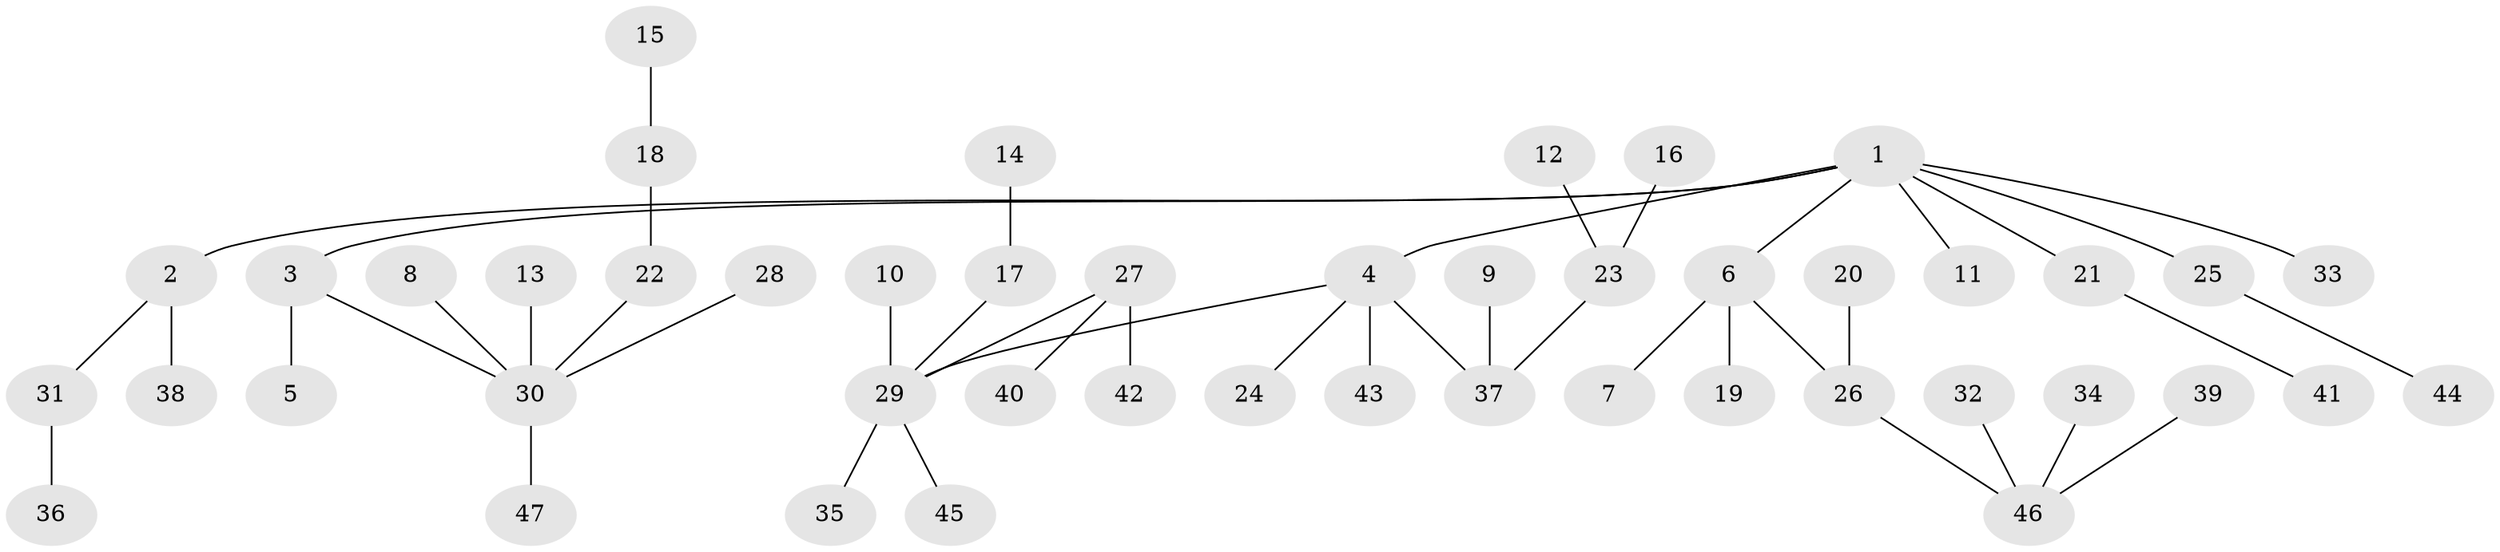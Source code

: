 // original degree distribution, {3: 0.14893617021276595, 7: 0.010638297872340425, 5: 0.0425531914893617, 2: 0.23404255319148937, 1: 0.5, 4: 0.05319148936170213, 6: 0.010638297872340425}
// Generated by graph-tools (version 1.1) at 2025/50/03/09/25 03:50:15]
// undirected, 47 vertices, 46 edges
graph export_dot {
graph [start="1"]
  node [color=gray90,style=filled];
  1;
  2;
  3;
  4;
  5;
  6;
  7;
  8;
  9;
  10;
  11;
  12;
  13;
  14;
  15;
  16;
  17;
  18;
  19;
  20;
  21;
  22;
  23;
  24;
  25;
  26;
  27;
  28;
  29;
  30;
  31;
  32;
  33;
  34;
  35;
  36;
  37;
  38;
  39;
  40;
  41;
  42;
  43;
  44;
  45;
  46;
  47;
  1 -- 2 [weight=1.0];
  1 -- 3 [weight=1.0];
  1 -- 4 [weight=1.0];
  1 -- 6 [weight=1.0];
  1 -- 11 [weight=1.0];
  1 -- 21 [weight=1.0];
  1 -- 25 [weight=1.0];
  1 -- 33 [weight=1.0];
  2 -- 31 [weight=1.0];
  2 -- 38 [weight=1.0];
  3 -- 5 [weight=1.0];
  3 -- 30 [weight=1.0];
  4 -- 24 [weight=1.0];
  4 -- 29 [weight=1.0];
  4 -- 37 [weight=1.0];
  4 -- 43 [weight=1.0];
  6 -- 7 [weight=1.0];
  6 -- 19 [weight=1.0];
  6 -- 26 [weight=1.0];
  8 -- 30 [weight=1.0];
  9 -- 37 [weight=1.0];
  10 -- 29 [weight=1.0];
  12 -- 23 [weight=1.0];
  13 -- 30 [weight=1.0];
  14 -- 17 [weight=1.0];
  15 -- 18 [weight=1.0];
  16 -- 23 [weight=1.0];
  17 -- 29 [weight=1.0];
  18 -- 22 [weight=1.0];
  20 -- 26 [weight=1.0];
  21 -- 41 [weight=1.0];
  22 -- 30 [weight=1.0];
  23 -- 37 [weight=1.0];
  25 -- 44 [weight=1.0];
  26 -- 46 [weight=1.0];
  27 -- 29 [weight=1.0];
  27 -- 40 [weight=1.0];
  27 -- 42 [weight=1.0];
  28 -- 30 [weight=1.0];
  29 -- 35 [weight=1.0];
  29 -- 45 [weight=1.0];
  30 -- 47 [weight=1.0];
  31 -- 36 [weight=1.0];
  32 -- 46 [weight=1.0];
  34 -- 46 [weight=1.0];
  39 -- 46 [weight=1.0];
}
